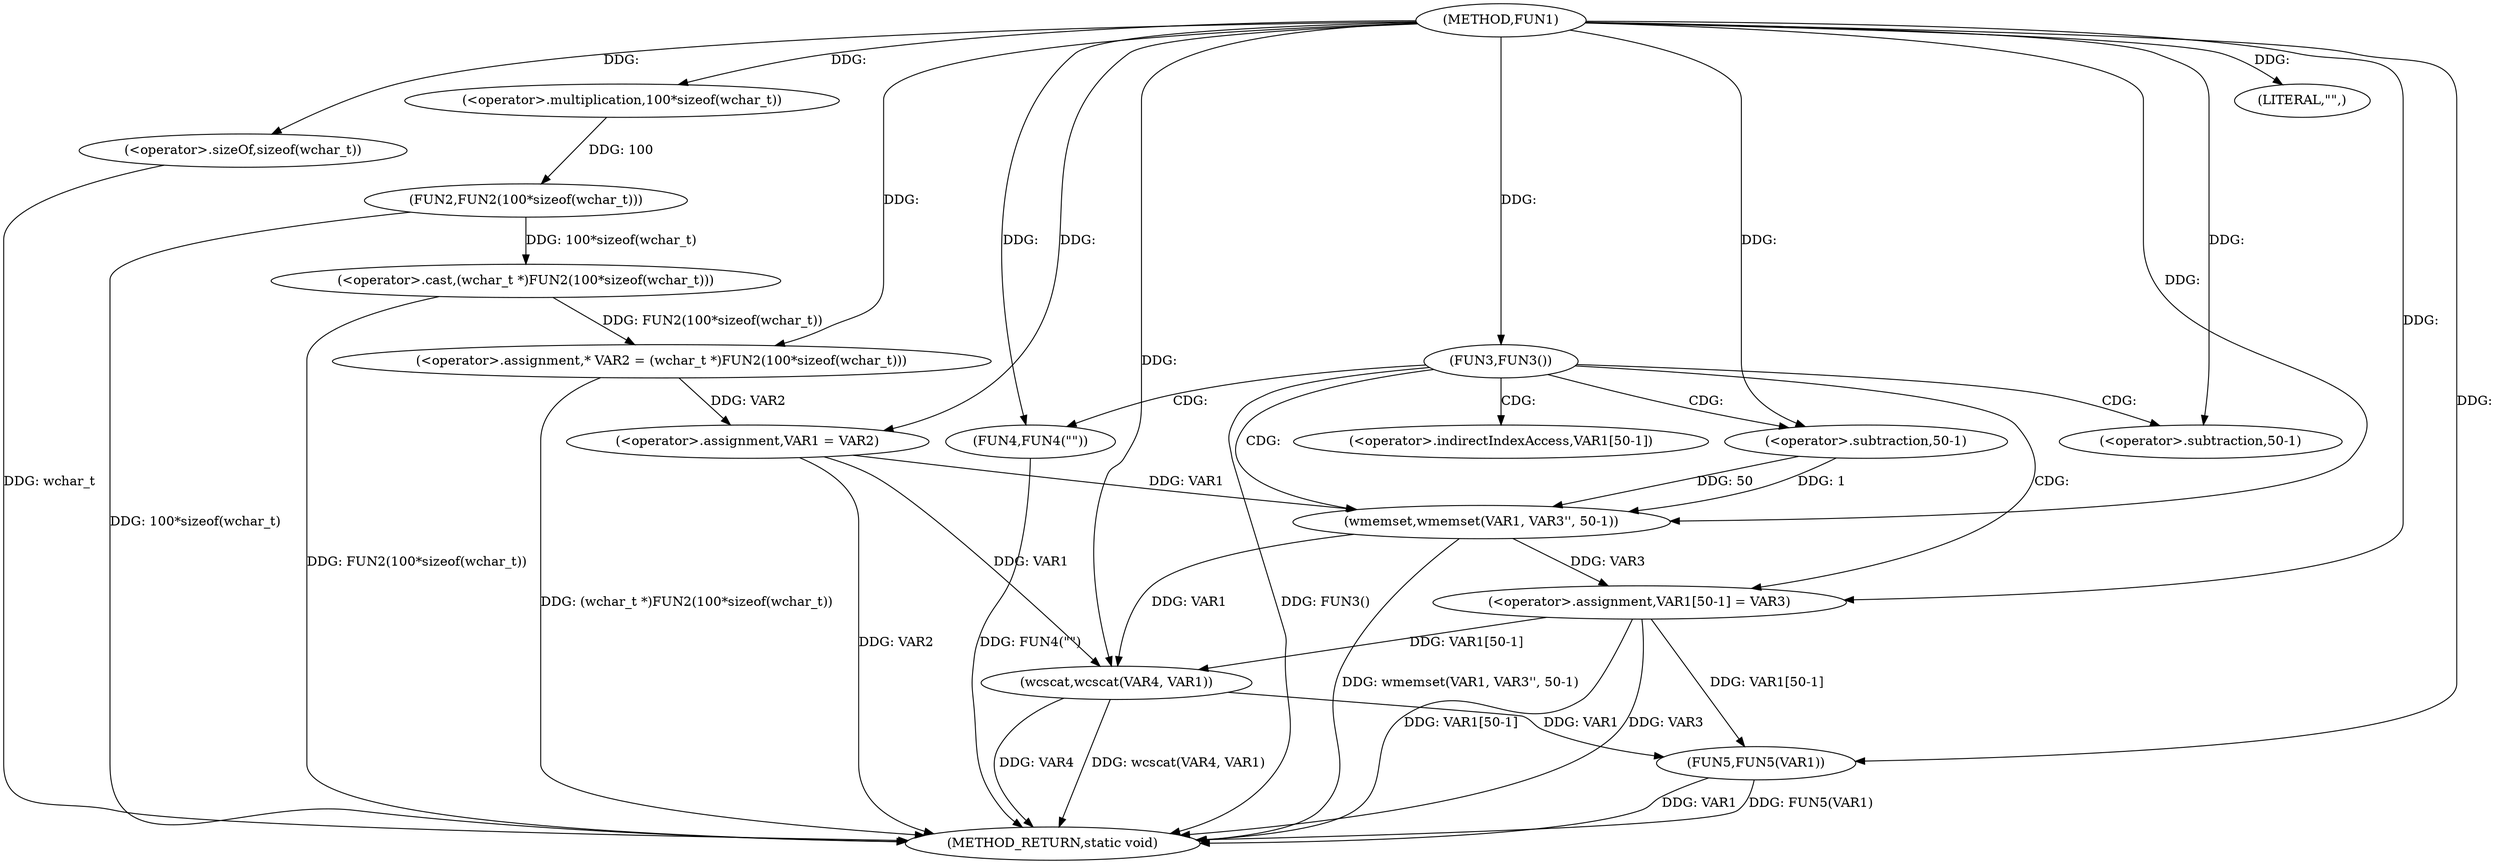 digraph FUN1 {  
"1000100" [label = "(METHOD,FUN1)" ]
"1000143" [label = "(METHOD_RETURN,static void)" ]
"1000104" [label = "(<operator>.assignment,* VAR2 = (wchar_t *)FUN2(100*sizeof(wchar_t)))" ]
"1000106" [label = "(<operator>.cast,(wchar_t *)FUN2(100*sizeof(wchar_t)))" ]
"1000108" [label = "(FUN2,FUN2(100*sizeof(wchar_t)))" ]
"1000109" [label = "(<operator>.multiplication,100*sizeof(wchar_t))" ]
"1000111" [label = "(<operator>.sizeOf,sizeof(wchar_t))" ]
"1000113" [label = "(<operator>.assignment,VAR1 = VAR2)" ]
"1000117" [label = "(FUN3,FUN3())" ]
"1000119" [label = "(FUN4,FUN4(\"\"))" ]
"1000123" [label = "(wmemset,wmemset(VAR1, VAR3'', 50-1))" ]
"1000126" [label = "(<operator>.subtraction,50-1)" ]
"1000129" [label = "(<operator>.assignment,VAR1[50-1] = VAR3)" ]
"1000132" [label = "(<operator>.subtraction,50-1)" ]
"1000137" [label = "(LITERAL,\"\",)" ]
"1000138" [label = "(wcscat,wcscat(VAR4, VAR1))" ]
"1000141" [label = "(FUN5,FUN5(VAR1))" ]
"1000130" [label = "(<operator>.indirectIndexAccess,VAR1[50-1])" ]
  "1000117" -> "1000143"  [ label = "DDG: FUN3()"] 
  "1000129" -> "1000143"  [ label = "DDG: VAR1[50-1]"] 
  "1000141" -> "1000143"  [ label = "DDG: VAR1"] 
  "1000106" -> "1000143"  [ label = "DDG: FUN2(100*sizeof(wchar_t))"] 
  "1000113" -> "1000143"  [ label = "DDG: VAR2"] 
  "1000111" -> "1000143"  [ label = "DDG: wchar_t"] 
  "1000138" -> "1000143"  [ label = "DDG: wcscat(VAR4, VAR1)"] 
  "1000119" -> "1000143"  [ label = "DDG: FUN4(\"\")"] 
  "1000123" -> "1000143"  [ label = "DDG: wmemset(VAR1, VAR3'', 50-1)"] 
  "1000141" -> "1000143"  [ label = "DDG: FUN5(VAR1)"] 
  "1000138" -> "1000143"  [ label = "DDG: VAR4"] 
  "1000129" -> "1000143"  [ label = "DDG: VAR3"] 
  "1000104" -> "1000143"  [ label = "DDG: (wchar_t *)FUN2(100*sizeof(wchar_t))"] 
  "1000108" -> "1000143"  [ label = "DDG: 100*sizeof(wchar_t)"] 
  "1000106" -> "1000104"  [ label = "DDG: FUN2(100*sizeof(wchar_t))"] 
  "1000100" -> "1000104"  [ label = "DDG: "] 
  "1000108" -> "1000106"  [ label = "DDG: 100*sizeof(wchar_t)"] 
  "1000109" -> "1000108"  [ label = "DDG: 100"] 
  "1000100" -> "1000109"  [ label = "DDG: "] 
  "1000100" -> "1000111"  [ label = "DDG: "] 
  "1000104" -> "1000113"  [ label = "DDG: VAR2"] 
  "1000100" -> "1000113"  [ label = "DDG: "] 
  "1000100" -> "1000117"  [ label = "DDG: "] 
  "1000100" -> "1000119"  [ label = "DDG: "] 
  "1000113" -> "1000123"  [ label = "DDG: VAR1"] 
  "1000100" -> "1000123"  [ label = "DDG: "] 
  "1000126" -> "1000123"  [ label = "DDG: 50"] 
  "1000126" -> "1000123"  [ label = "DDG: 1"] 
  "1000100" -> "1000126"  [ label = "DDG: "] 
  "1000123" -> "1000129"  [ label = "DDG: VAR3"] 
  "1000100" -> "1000129"  [ label = "DDG: "] 
  "1000100" -> "1000132"  [ label = "DDG: "] 
  "1000100" -> "1000137"  [ label = "DDG: "] 
  "1000100" -> "1000138"  [ label = "DDG: "] 
  "1000129" -> "1000138"  [ label = "DDG: VAR1[50-1]"] 
  "1000113" -> "1000138"  [ label = "DDG: VAR1"] 
  "1000123" -> "1000138"  [ label = "DDG: VAR1"] 
  "1000129" -> "1000141"  [ label = "DDG: VAR1[50-1]"] 
  "1000138" -> "1000141"  [ label = "DDG: VAR1"] 
  "1000100" -> "1000141"  [ label = "DDG: "] 
  "1000117" -> "1000132"  [ label = "CDG: "] 
  "1000117" -> "1000129"  [ label = "CDG: "] 
  "1000117" -> "1000123"  [ label = "CDG: "] 
  "1000117" -> "1000119"  [ label = "CDG: "] 
  "1000117" -> "1000130"  [ label = "CDG: "] 
  "1000117" -> "1000126"  [ label = "CDG: "] 
}
